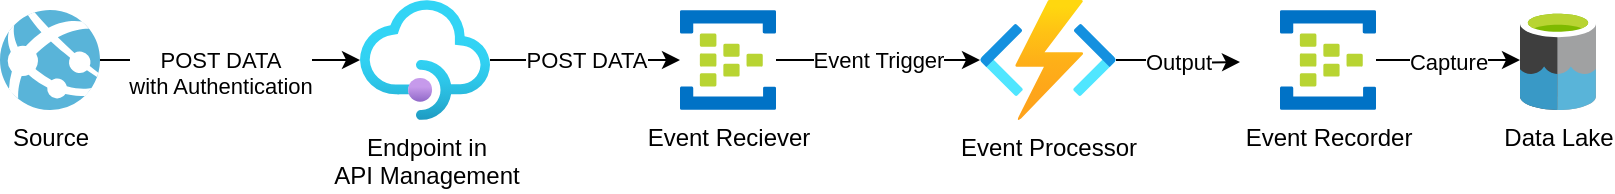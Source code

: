 <mxfile version="14.6.13" type="device"><diagram id="WI9T0HZ2pTsCkuznbFz-" name="Page-1"><mxGraphModel dx="1084" dy="795" grid="1" gridSize="10" guides="1" tooltips="1" connect="1" arrows="1" fold="1" page="1" pageScale="1" pageWidth="1169" pageHeight="827" math="0" shadow="0"><root><mxCell id="0"/><mxCell id="1" parent="0"/><mxCell id="JcI1V5o84-7Q5s7Qy2sQ-9" value="Output" style="edgeStyle=orthogonalEdgeStyle;rounded=0;orthogonalLoop=1;jettySize=auto;html=1;" edge="1" parent="1" source="JcI1V5o84-7Q5s7Qy2sQ-1"><mxGeometry relative="1" as="geometry"><mxPoint x="620" y="31" as="targetPoint"/></mxGeometry></mxCell><mxCell id="JcI1V5o84-7Q5s7Qy2sQ-1" value="Event Processor" style="aspect=fixed;html=1;points=[];align=center;image;fontSize=12;image=img/lib/azure2/compute/Function_Apps.svg;" vertex="1" parent="1"><mxGeometry x="490" width="68" height="60" as="geometry"/></mxCell><mxCell id="JcI1V5o84-7Q5s7Qy2sQ-7" value="POST DATA" style="edgeStyle=orthogonalEdgeStyle;rounded=0;orthogonalLoop=1;jettySize=auto;html=1;" edge="1" parent="1" source="JcI1V5o84-7Q5s7Qy2sQ-2" target="JcI1V5o84-7Q5s7Qy2sQ-4"><mxGeometry relative="1" as="geometry"/></mxCell><mxCell id="JcI1V5o84-7Q5s7Qy2sQ-2" value="Endpoint in &lt;br&gt;API Management" style="aspect=fixed;html=1;points=[];align=center;image;fontSize=12;image=img/lib/azure2/app_services/API_Management_Services.svg;" vertex="1" parent="1"><mxGeometry x="180" width="65" height="60" as="geometry"/></mxCell><mxCell id="JcI1V5o84-7Q5s7Qy2sQ-8" value="Event Trigger" style="edgeStyle=orthogonalEdgeStyle;rounded=0;orthogonalLoop=1;jettySize=auto;html=1;" edge="1" parent="1" source="JcI1V5o84-7Q5s7Qy2sQ-4" target="JcI1V5o84-7Q5s7Qy2sQ-1"><mxGeometry relative="1" as="geometry"/></mxCell><mxCell id="JcI1V5o84-7Q5s7Qy2sQ-4" value="Event Reciever" style="aspect=fixed;html=1;points=[];align=center;image;fontSize=12;image=img/lib/mscae/Event_Hubs.svg;" vertex="1" parent="1"><mxGeometry x="340" y="5" width="48" height="50" as="geometry"/></mxCell><mxCell id="JcI1V5o84-7Q5s7Qy2sQ-10" value="Capture" style="edgeStyle=orthogonalEdgeStyle;rounded=0;orthogonalLoop=1;jettySize=auto;html=1;" edge="1" parent="1" source="JcI1V5o84-7Q5s7Qy2sQ-5"><mxGeometry relative="1" as="geometry"><mxPoint x="760" y="30" as="targetPoint"/></mxGeometry></mxCell><mxCell id="JcI1V5o84-7Q5s7Qy2sQ-5" value="Event Recorder" style="aspect=fixed;html=1;points=[];align=center;image;fontSize=12;image=img/lib/mscae/Event_Hubs.svg;" vertex="1" parent="1"><mxGeometry x="640" y="5" width="48" height="50" as="geometry"/></mxCell><mxCell id="JcI1V5o84-7Q5s7Qy2sQ-6" value="Data Lake" style="aspect=fixed;html=1;points=[];align=center;image;fontSize=12;image=img/lib/mscae/Data_Lake.svg;" vertex="1" parent="1"><mxGeometry x="760" y="5" width="38" height="50" as="geometry"/></mxCell><mxCell id="JcI1V5o84-7Q5s7Qy2sQ-16" value="&lt;br&gt;POST DATA&lt;br&gt;with Authentication" style="edgeStyle=orthogonalEdgeStyle;rounded=0;orthogonalLoop=1;jettySize=auto;html=1;" edge="1" parent="1" source="JcI1V5o84-7Q5s7Qy2sQ-15" target="JcI1V5o84-7Q5s7Qy2sQ-2"><mxGeometry x="-0.077" relative="1" as="geometry"><Array as="points"><mxPoint x="70" y="30"/><mxPoint x="70" y="30"/></Array><mxPoint as="offset"/></mxGeometry></mxCell><mxCell id="JcI1V5o84-7Q5s7Qy2sQ-15" value="Source" style="aspect=fixed;html=1;points=[];align=center;image;fontSize=12;image=img/lib/mscae/App_Services.svg;" vertex="1" parent="1"><mxGeometry y="5" width="50" height="50" as="geometry"/></mxCell></root></mxGraphModel></diagram></mxfile>